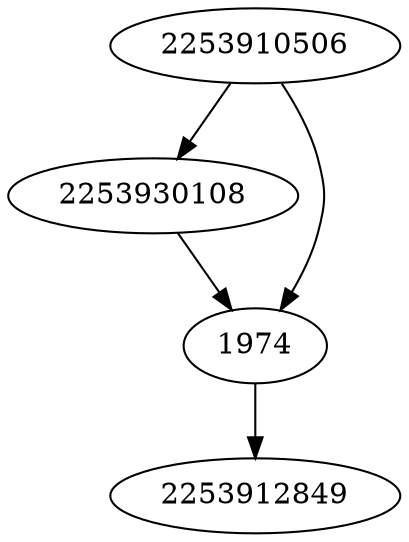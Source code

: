strict digraph  {
2253912849;
2253910506;
2253930108;
1974;
2253910506 -> 1974;
2253910506 -> 2253930108;
2253930108 -> 1974;
1974 -> 2253912849;
}
